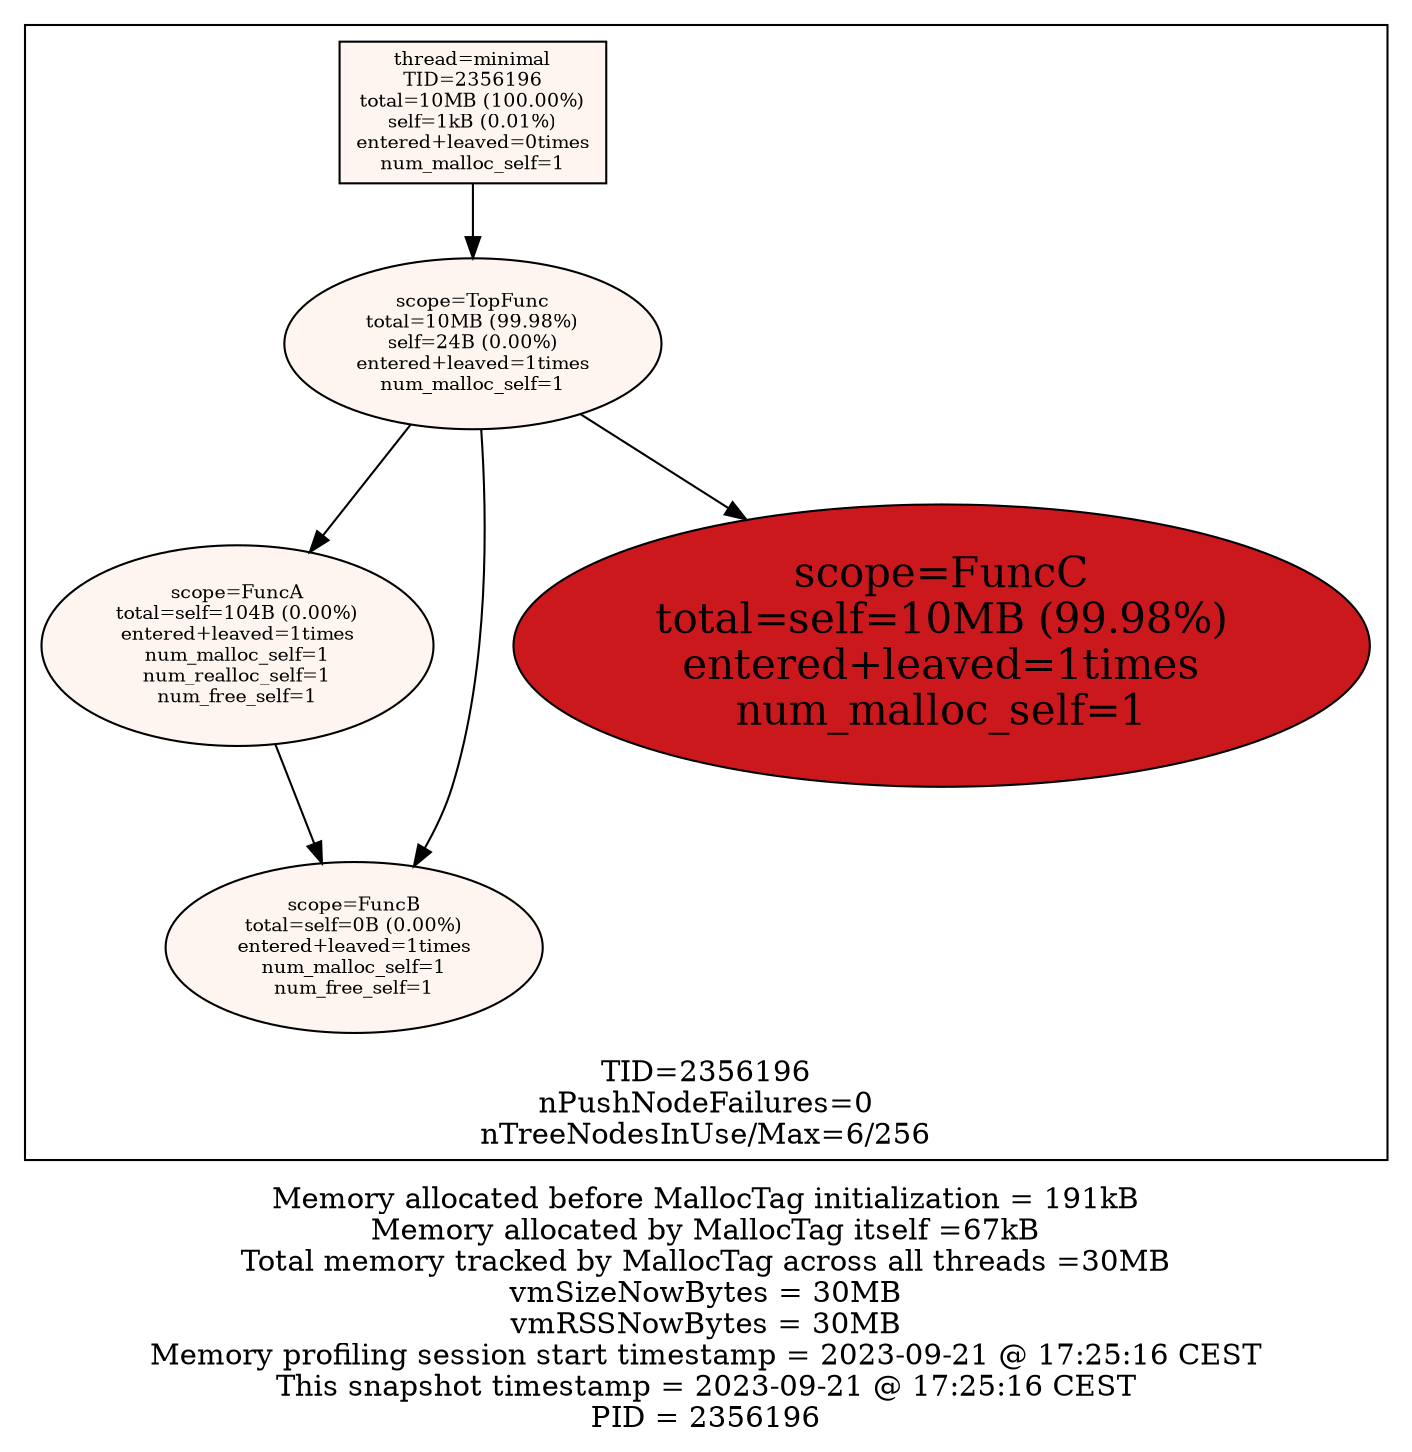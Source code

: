 digraph MallocTree {
 node [colorscheme=reds9 style=filled]
 subgraph cluster_TID2356196 {
  node [colorscheme=reds9 style=filled]
  labelloc="b"
  label="TID=2356196\nnPushNodeFailures=0\nnTreeNodesInUse/Max=6/256\n"
  "2356196_minimal" [label="thread=minimal\nTID=2356196\ntotal=10MB (100.00%)\nself=1kB (0.01%)\nentered+leaved=0times\nnum_malloc_self=1" shape=box fillcolor=1 fontsize=9]
  "2356196_minimal" -> "2356196_TopFunc"
  "2356196_TopFunc" [label="scope=TopFunc\ntotal=10MB (99.98%)\nself=24B (0.00%)\nentered+leaved=1times\nnum_malloc_self=1" fillcolor=1 fontsize=9]
  "2356196_TopFunc" -> "2356196_FuncA"
  "2356196_TopFunc" -> "2356196_FuncB"
  "2356196_TopFunc" -> "2356196_FuncC"
  "2356196_FuncA" [label="scope=FuncA\ntotal=self=104B (0.00%)\nentered+leaved=1times\nnum_malloc_self=1\nnum_realloc_self=1\nnum_free_self=1" fillcolor=1 fontsize=9]
  "2356196_FuncA" -> "2356196_FuncB"
  "2356196_FuncB" [label="scope=FuncB\ntotal=self=0B (0.00%)\nentered+leaved=1times\nnum_malloc_self=1\nnum_free_self=1" fillcolor=1 fontsize=9]
  "2356196_FuncB" [label="scope=FuncB\ntotal=self=0B (0.00%)\nentered+leaved=1times\nnum_malloc_self=1\nnum_free_self=1" fillcolor=1 fontsize=9]
  "2356196_FuncC" [label="scope=FuncC\ntotal=self=10MB (99.98%)\nentered+leaved=1times\nnum_malloc_self=1" fillcolor=7 fontsize=20]
 }

 labelloc="b"
 label="Memory allocated before MallocTag initialization = 191kB\nMemory allocated by MallocTag itself =67kB\nTotal memory tracked by MallocTag across all threads =30MB\nvmSizeNowBytes = 30MB\nvmRSSNowBytes = 30MB\nMemory profiling session start timestamp = 2023-09-21 @ 17:25:16 CEST\nThis snapshot timestamp = 2023-09-21 @ 17:25:16 CEST\nPID = 2356196\n"
}

